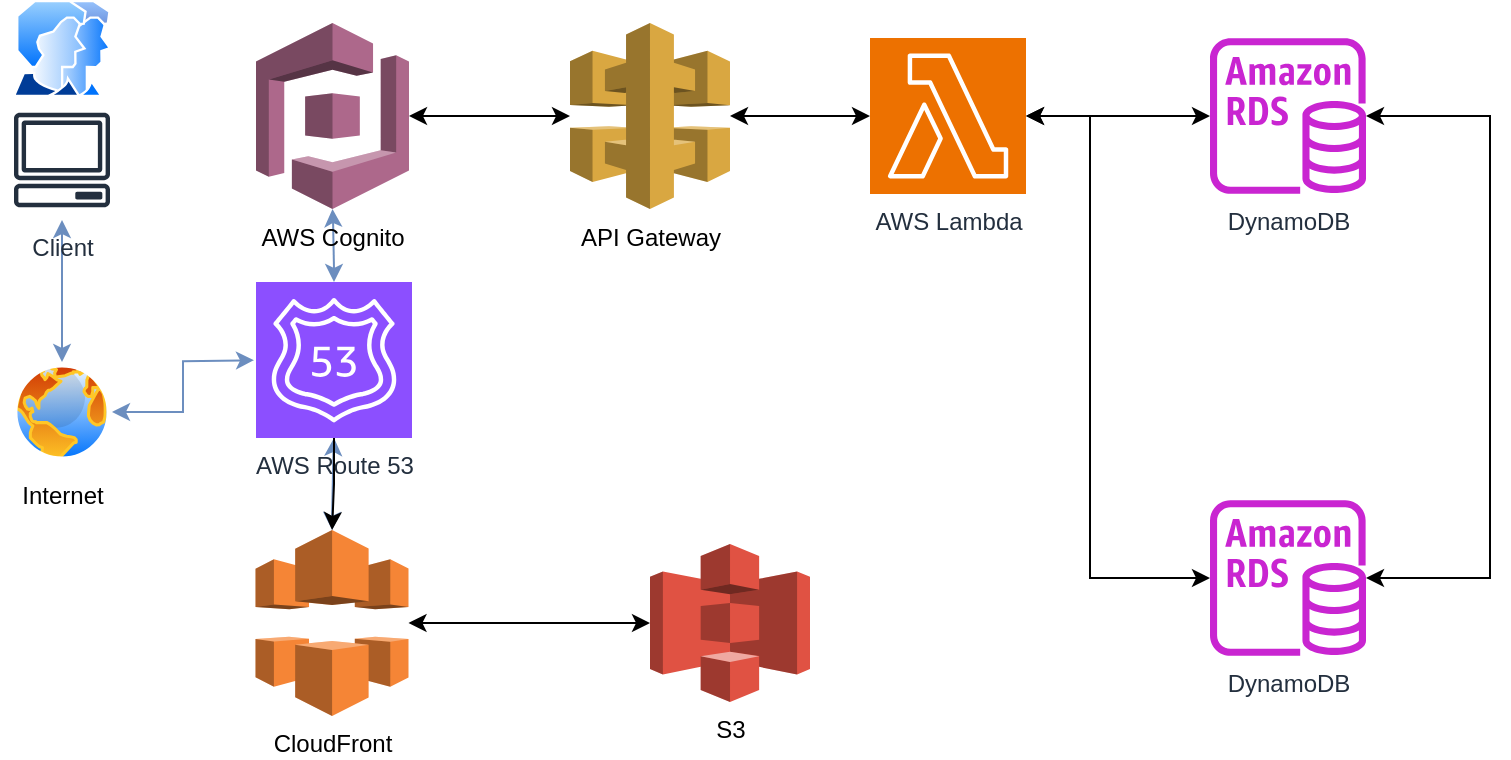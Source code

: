 <mxfile version="24.7.17">
  <diagram name="Page-1" id="8Fs4wP59sm-iDW1VEHlN">
    <mxGraphModel dx="1434" dy="783" grid="1" gridSize="10" guides="1" tooltips="1" connect="1" arrows="1" fold="1" page="1" pageScale="1" pageWidth="1400" pageHeight="850" math="0" shadow="0">
      <root>
        <mxCell id="0" />
        <mxCell id="1" parent="0" />
        <mxCell id="k0SpFCLt9FlRR8L3d38f-57" value="" style="edgeStyle=orthogonalEdgeStyle;rounded=0;orthogonalLoop=1;jettySize=auto;html=1;strokeColor=#6c8ebf;align=center;verticalAlign=middle;fontFamily=Helvetica;fontSize=12;fontColor=default;labelBackgroundColor=default;jumpStyle=arc;startArrow=classic;startFill=1;endArrow=classic;endFill=1;fillColor=#dae8fc;" edge="1" parent="1" source="k0SpFCLt9FlRR8L3d38f-16" target="k0SpFCLt9FlRR8L3d38f-55">
          <mxGeometry relative="1" as="geometry" />
        </mxCell>
        <mxCell id="k0SpFCLt9FlRR8L3d38f-65" style="edgeStyle=orthogonalEdgeStyle;rounded=0;orthogonalLoop=1;jettySize=auto;html=1;startArrow=classic;startFill=1;" edge="1" parent="1" source="k0SpFCLt9FlRR8L3d38f-16" target="k0SpFCLt9FlRR8L3d38f-18">
          <mxGeometry relative="1" as="geometry" />
        </mxCell>
        <mxCell id="k0SpFCLt9FlRR8L3d38f-16" value="CloudFront" style="outlineConnect=0;dashed=0;verticalLabelPosition=bottom;verticalAlign=top;align=center;html=1;shape=mxgraph.aws3.cloudfront;fillColor=#F58536;gradientColor=none;fontSize=12;" vertex="1" parent="1">
          <mxGeometry x="162.75" y="535" width="76.5" height="93" as="geometry" />
        </mxCell>
        <mxCell id="k0SpFCLt9FlRR8L3d38f-17" value="" style="endArrow=classic;startArrow=classic;html=1;rounded=0;entryX=1;entryY=0.5;entryDx=0;entryDy=0;strokeColor=#6c8ebf;align=center;verticalAlign=middle;fontFamily=Helvetica;fontSize=12;fontColor=default;labelBackgroundColor=default;edgeStyle=orthogonalEdgeStyle;endFill=1;jumpStyle=arc;startFill=1;fillColor=#dae8fc;" edge="1" parent="1" target="k0SpFCLt9FlRR8L3d38f-46">
          <mxGeometry width="50" height="50" relative="1" as="geometry">
            <mxPoint x="162" y="450.1" as="sourcePoint" />
            <mxPoint x="105.5" y="474.8" as="targetPoint" />
          </mxGeometry>
        </mxCell>
        <mxCell id="k0SpFCLt9FlRR8L3d38f-18" value="S3" style="outlineConnect=0;dashed=0;verticalLabelPosition=bottom;verticalAlign=top;align=center;html=1;shape=mxgraph.aws3.s3;fillColor=#E05243;gradientColor=none;fontSize=12;" vertex="1" parent="1">
          <mxGeometry x="360" y="542" width="80" height="79" as="geometry" />
        </mxCell>
        <mxCell id="k0SpFCLt9FlRR8L3d38f-46" value="&lt;div style=&quot;font-size: 12px;&quot;&gt;Internet&lt;/div&gt;" style="image;aspect=fixed;perimeter=ellipsePerimeter;html=1;align=center;shadow=0;dashed=0;spacingTop=3;image=img/lib/active_directory/internet_globe.svg;fontFamily=Helvetica;fontSize=12;fontColor=default;labelBackgroundColor=default;" vertex="1" parent="1">
          <mxGeometry x="41" y="451" width="50" height="50" as="geometry" />
        </mxCell>
        <mxCell id="k0SpFCLt9FlRR8L3d38f-69" style="edgeStyle=orthogonalEdgeStyle;rounded=0;orthogonalLoop=1;jettySize=auto;html=1;startArrow=classic;startFill=1;" edge="1" parent="1" source="k0SpFCLt9FlRR8L3d38f-49" target="k0SpFCLt9FlRR8L3d38f-51">
          <mxGeometry relative="1" as="geometry">
            <Array as="points">
              <mxPoint x="780" y="328" />
              <mxPoint x="780" y="559" />
            </Array>
          </mxGeometry>
        </mxCell>
        <mxCell id="k0SpFCLt9FlRR8L3d38f-49" value="DynamoDB" style="sketch=0;outlineConnect=0;fontColor=#232F3E;gradientColor=none;fillColor=#C925D1;strokeColor=none;dashed=0;verticalLabelPosition=bottom;verticalAlign=top;align=center;html=1;fontSize=12;fontStyle=0;aspect=fixed;pointerEvents=1;shape=mxgraph.aws4.rds_instance;fontFamily=Helvetica;labelBackgroundColor=default;" vertex="1" parent="1">
          <mxGeometry x="640" y="289" width="78" height="78" as="geometry" />
        </mxCell>
        <mxCell id="k0SpFCLt9FlRR8L3d38f-51" value="DynamoDB" style="sketch=0;outlineConnect=0;fontColor=#232F3E;gradientColor=none;fillColor=#C925D1;strokeColor=none;dashed=0;verticalLabelPosition=bottom;verticalAlign=top;align=center;html=1;fontSize=12;fontStyle=0;aspect=fixed;pointerEvents=1;shape=mxgraph.aws4.rds_instance;fontFamily=Helvetica;labelBackgroundColor=default;" vertex="1" parent="1">
          <mxGeometry x="640" y="520" width="78" height="78" as="geometry" />
        </mxCell>
        <mxCell id="k0SpFCLt9FlRR8L3d38f-52" value="" style="edgeStyle=orthogonalEdgeStyle;rounded=0;orthogonalLoop=1;jettySize=auto;html=1;strokeColor=#6c8ebf;align=center;verticalAlign=middle;fontFamily=Helvetica;fontSize=12;fontColor=default;labelBackgroundColor=default;jumpStyle=arc;startArrow=classic;startFill=1;endArrow=classic;endFill=1;fillColor=#dae8fc;" edge="1" parent="1" source="k0SpFCLt9FlRR8L3d38f-53" target="k0SpFCLt9FlRR8L3d38f-46">
          <mxGeometry relative="1" as="geometry" />
        </mxCell>
        <mxCell id="k0SpFCLt9FlRR8L3d38f-53" value="Client" style="sketch=0;outlineConnect=0;fontColor=#232F3E;gradientColor=none;strokeColor=#232F3E;fillColor=#ffffff;dashed=0;verticalLabelPosition=bottom;verticalAlign=top;align=center;html=1;fontSize=12;fontStyle=0;aspect=fixed;shape=mxgraph.aws4.resourceIcon;resIcon=mxgraph.aws4.client;" vertex="1" parent="1">
          <mxGeometry x="36" y="320" width="60" height="60" as="geometry" />
        </mxCell>
        <mxCell id="k0SpFCLt9FlRR8L3d38f-54" value="" style="image;aspect=fixed;perimeter=ellipsePerimeter;html=1;align=center;shadow=0;dashed=0;spacingTop=3;image=img/lib/active_directory/user_accounts.svg;" vertex="1" parent="1">
          <mxGeometry x="41" y="270" width="50" height="48.5" as="geometry" />
        </mxCell>
        <mxCell id="k0SpFCLt9FlRR8L3d38f-56" value="" style="edgeStyle=orthogonalEdgeStyle;rounded=0;orthogonalLoop=1;jettySize=auto;html=1;" edge="1" parent="1" source="k0SpFCLt9FlRR8L3d38f-55" target="k0SpFCLt9FlRR8L3d38f-16">
          <mxGeometry relative="1" as="geometry" />
        </mxCell>
        <mxCell id="k0SpFCLt9FlRR8L3d38f-59" value="" style="edgeStyle=orthogonalEdgeStyle;rounded=0;orthogonalLoop=1;jettySize=auto;html=1;startArrow=classic;startFill=1;strokeColor=#6c8ebf;align=center;verticalAlign=middle;fontFamily=Helvetica;fontSize=12;fontColor=default;labelBackgroundColor=default;jumpStyle=arc;endArrow=classic;endFill=1;fillColor=#dae8fc;" edge="1" parent="1" source="k0SpFCLt9FlRR8L3d38f-55" target="k0SpFCLt9FlRR8L3d38f-58">
          <mxGeometry relative="1" as="geometry" />
        </mxCell>
        <mxCell id="k0SpFCLt9FlRR8L3d38f-55" value="AWS Route 53" style="sketch=0;points=[[0,0,0],[0.25,0,0],[0.5,0,0],[0.75,0,0],[1,0,0],[0,1,0],[0.25,1,0],[0.5,1,0],[0.75,1,0],[1,1,0],[0,0.25,0],[0,0.5,0],[0,0.75,0],[1,0.25,0],[1,0.5,0],[1,0.75,0]];outlineConnect=0;fontColor=#232F3E;fillColor=#8C4FFF;strokeColor=#ffffff;dashed=0;verticalLabelPosition=bottom;verticalAlign=top;align=center;html=1;fontSize=12;fontStyle=0;aspect=fixed;shape=mxgraph.aws4.resourceIcon;resIcon=mxgraph.aws4.route_53;" vertex="1" parent="1">
          <mxGeometry x="163" y="411" width="78" height="78" as="geometry" />
        </mxCell>
        <mxCell id="k0SpFCLt9FlRR8L3d38f-63" style="edgeStyle=orthogonalEdgeStyle;rounded=0;orthogonalLoop=1;jettySize=auto;html=1;exitX=1;exitY=0.5;exitDx=0;exitDy=0;exitPerimeter=0;startArrow=classic;startFill=1;" edge="1" parent="1" source="k0SpFCLt9FlRR8L3d38f-58" target="k0SpFCLt9FlRR8L3d38f-61">
          <mxGeometry relative="1" as="geometry" />
        </mxCell>
        <mxCell id="k0SpFCLt9FlRR8L3d38f-58" value="AWS Cognito" style="outlineConnect=0;dashed=0;verticalLabelPosition=bottom;verticalAlign=top;align=center;html=1;shape=mxgraph.aws3.cognito;fillColor=#AD688B;gradientColor=none;" vertex="1" parent="1">
          <mxGeometry x="163" y="281.5" width="76.5" height="93" as="geometry" />
        </mxCell>
        <mxCell id="k0SpFCLt9FlRR8L3d38f-64" style="edgeStyle=orthogonalEdgeStyle;rounded=0;orthogonalLoop=1;jettySize=auto;html=1;startArrow=classic;startFill=1;" edge="1" parent="1" source="k0SpFCLt9FlRR8L3d38f-61" target="k0SpFCLt9FlRR8L3d38f-62">
          <mxGeometry relative="1" as="geometry" />
        </mxCell>
        <mxCell id="k0SpFCLt9FlRR8L3d38f-61" value="&lt;div&gt;API Gateway&lt;/div&gt;&lt;div&gt;&lt;br&gt;&lt;/div&gt;" style="outlineConnect=0;dashed=0;verticalLabelPosition=bottom;verticalAlign=top;align=center;html=1;shape=mxgraph.aws3.api_gateway;fillColor=#D9A741;gradientColor=none;" vertex="1" parent="1">
          <mxGeometry x="320" y="281.5" width="80" height="93" as="geometry" />
        </mxCell>
        <mxCell id="k0SpFCLt9FlRR8L3d38f-67" style="edgeStyle=orthogonalEdgeStyle;rounded=0;orthogonalLoop=1;jettySize=auto;html=1;startArrow=classic;startFill=1;" edge="1" parent="1" source="k0SpFCLt9FlRR8L3d38f-62" target="k0SpFCLt9FlRR8L3d38f-49">
          <mxGeometry relative="1" as="geometry" />
        </mxCell>
        <mxCell id="k0SpFCLt9FlRR8L3d38f-68" style="edgeStyle=orthogonalEdgeStyle;rounded=0;orthogonalLoop=1;jettySize=auto;html=1;startArrow=classic;startFill=1;" edge="1" parent="1" source="k0SpFCLt9FlRR8L3d38f-62" target="k0SpFCLt9FlRR8L3d38f-51">
          <mxGeometry relative="1" as="geometry">
            <Array as="points">
              <mxPoint x="580" y="328" />
              <mxPoint x="580" y="559" />
            </Array>
          </mxGeometry>
        </mxCell>
        <mxCell id="k0SpFCLt9FlRR8L3d38f-62" value="AWS Lambda" style="sketch=0;points=[[0,0,0],[0.25,0,0],[0.5,0,0],[0.75,0,0],[1,0,0],[0,1,0],[0.25,1,0],[0.5,1,0],[0.75,1,0],[1,1,0],[0,0.25,0],[0,0.5,0],[0,0.75,0],[1,0.25,0],[1,0.5,0],[1,0.75,0]];outlineConnect=0;fontColor=#232F3E;fillColor=#ED7100;strokeColor=#ffffff;dashed=0;verticalLabelPosition=bottom;verticalAlign=top;align=center;html=1;fontSize=12;fontStyle=0;aspect=fixed;shape=mxgraph.aws4.resourceIcon;resIcon=mxgraph.aws4.lambda;" vertex="1" parent="1">
          <mxGeometry x="470" y="289" width="78" height="78" as="geometry" />
        </mxCell>
      </root>
    </mxGraphModel>
  </diagram>
</mxfile>
